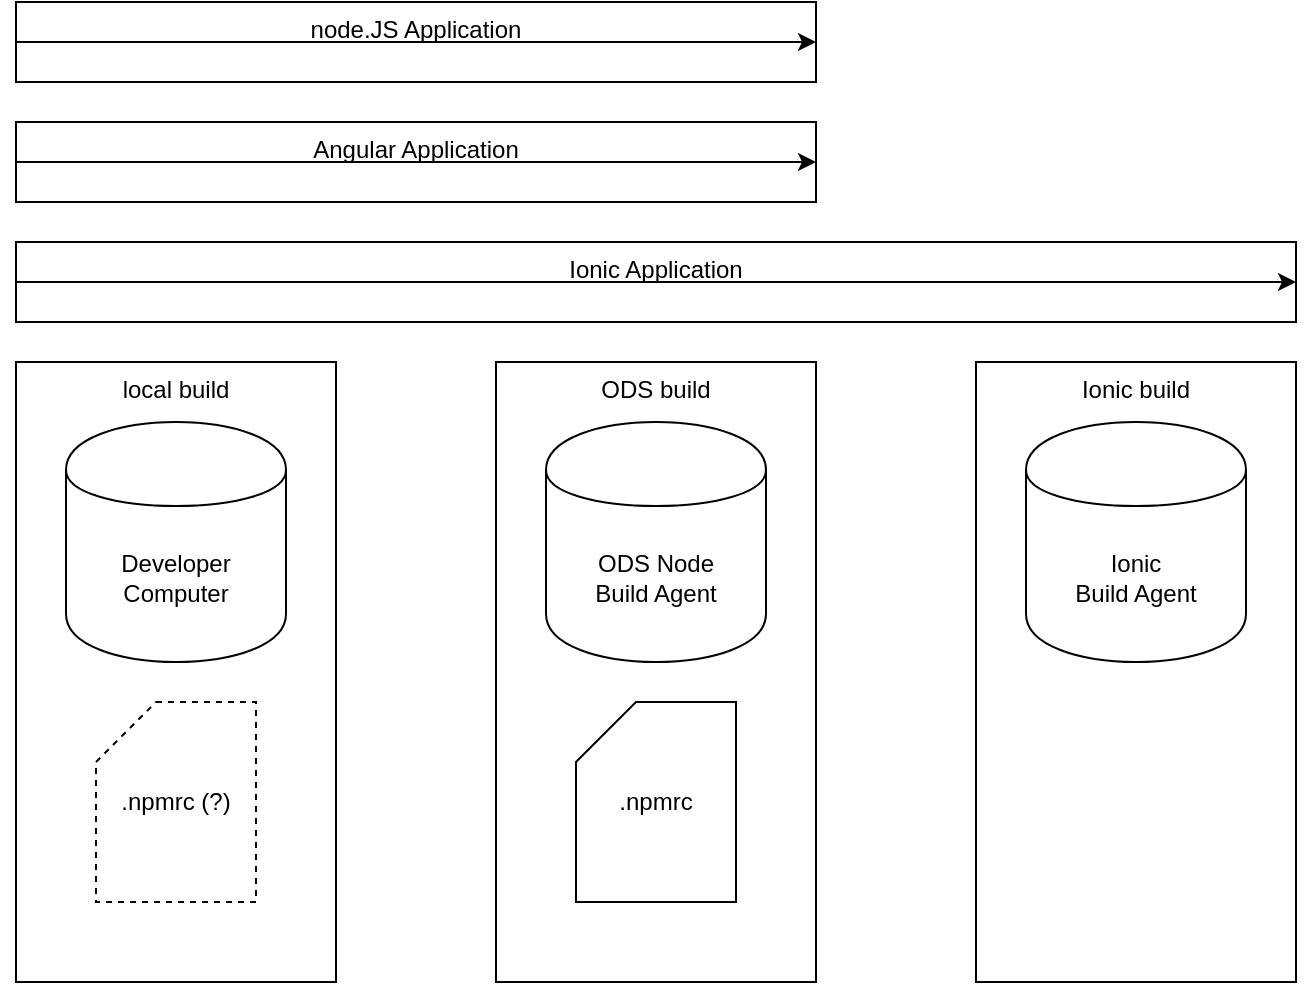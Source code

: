 <mxfile version="13.3.0" type="github">
  <diagram id="seBdj83FbZHJU66lqtSa" name="Page-1">
    <mxGraphModel dx="1151" dy="750" grid="1" gridSize="10" guides="1" tooltips="1" connect="1" arrows="1" fold="1" page="1" pageScale="1" pageWidth="827" pageHeight="1169" math="0" shadow="0">
      <root>
        <mxCell id="0" />
        <mxCell id="1" parent="0" />
        <mxCell id="e3aTmDvOZneHHjMWG58F-1" value="node.JS Application" style="rounded=0;whiteSpace=wrap;html=1;verticalAlign=top;" vertex="1" parent="1">
          <mxGeometry x="80" y="40" width="400" height="40" as="geometry" />
        </mxCell>
        <mxCell id="e3aTmDvOZneHHjMWG58F-2" value="" style="endArrow=classic;html=1;exitX=0;exitY=0.5;exitDx=0;exitDy=0;entryX=1;entryY=0.5;entryDx=0;entryDy=0;" edge="1" parent="1" source="e3aTmDvOZneHHjMWG58F-1" target="e3aTmDvOZneHHjMWG58F-1">
          <mxGeometry width="50" height="50" relative="1" as="geometry">
            <mxPoint x="70" y="70" as="sourcePoint" />
            <mxPoint x="200" y="70" as="targetPoint" />
          </mxGeometry>
        </mxCell>
        <mxCell id="e3aTmDvOZneHHjMWG58F-3" value="" style="group" vertex="1" connectable="0" parent="1">
          <mxGeometry x="80" y="220" width="160" height="310" as="geometry" />
        </mxCell>
        <mxCell id="e3aTmDvOZneHHjMWG58F-4" value="local build" style="rounded=0;whiteSpace=wrap;html=1;verticalAlign=top;" vertex="1" parent="e3aTmDvOZneHHjMWG58F-3">
          <mxGeometry width="160" height="310" as="geometry" />
        </mxCell>
        <mxCell id="e3aTmDvOZneHHjMWG58F-5" value="&lt;div&gt;Developer Computer&lt;/div&gt;" style="shape=cylinder;whiteSpace=wrap;html=1;boundedLbl=1;backgroundOutline=1;" vertex="1" parent="e3aTmDvOZneHHjMWG58F-3">
          <mxGeometry x="25" y="30" width="110" height="120" as="geometry" />
        </mxCell>
        <mxCell id="e3aTmDvOZneHHjMWG58F-6" value=".npmrc (?)" style="shape=card;whiteSpace=wrap;html=1;dashed=1;" vertex="1" parent="e3aTmDvOZneHHjMWG58F-3">
          <mxGeometry x="40" y="170" width="80" height="100" as="geometry" />
        </mxCell>
        <mxCell id="e3aTmDvOZneHHjMWG58F-7" value="" style="group" vertex="1" connectable="0" parent="1">
          <mxGeometry x="320" y="220" width="160" height="310" as="geometry" />
        </mxCell>
        <mxCell id="e3aTmDvOZneHHjMWG58F-8" value="ODS build" style="rounded=0;whiteSpace=wrap;html=1;verticalAlign=top;" vertex="1" parent="e3aTmDvOZneHHjMWG58F-7">
          <mxGeometry width="160" height="310" as="geometry" />
        </mxCell>
        <mxCell id="e3aTmDvOZneHHjMWG58F-9" value="ODS Node&lt;br&gt;Build Agent" style="shape=cylinder;whiteSpace=wrap;html=1;boundedLbl=1;backgroundOutline=1;" vertex="1" parent="e3aTmDvOZneHHjMWG58F-7">
          <mxGeometry x="25" y="30" width="110" height="120" as="geometry" />
        </mxCell>
        <mxCell id="e3aTmDvOZneHHjMWG58F-10" value=".npmrc" style="shape=card;whiteSpace=wrap;html=1;" vertex="1" parent="e3aTmDvOZneHHjMWG58F-7">
          <mxGeometry x="40" y="170" width="80" height="100" as="geometry" />
        </mxCell>
        <mxCell id="e3aTmDvOZneHHjMWG58F-11" value="" style="group" vertex="1" connectable="0" parent="1">
          <mxGeometry x="560" y="220" width="160" height="310" as="geometry" />
        </mxCell>
        <mxCell id="e3aTmDvOZneHHjMWG58F-12" value="Ionic build" style="rounded=0;whiteSpace=wrap;html=1;verticalAlign=top;" vertex="1" parent="e3aTmDvOZneHHjMWG58F-11">
          <mxGeometry width="160" height="310" as="geometry" />
        </mxCell>
        <mxCell id="e3aTmDvOZneHHjMWG58F-13" value="Ionic&lt;br&gt;Build Agent" style="shape=cylinder;whiteSpace=wrap;html=1;boundedLbl=1;backgroundOutline=1;" vertex="1" parent="e3aTmDvOZneHHjMWG58F-11">
          <mxGeometry x="25" y="30" width="110" height="120" as="geometry" />
        </mxCell>
        <mxCell id="e3aTmDvOZneHHjMWG58F-14" value="Angular Application" style="rounded=0;whiteSpace=wrap;html=1;verticalAlign=top;" vertex="1" parent="1">
          <mxGeometry x="80" y="100" width="400" height="40" as="geometry" />
        </mxCell>
        <mxCell id="e3aTmDvOZneHHjMWG58F-15" value="" style="endArrow=classic;html=1;exitX=0;exitY=0.5;exitDx=0;exitDy=0;entryX=1;entryY=0.5;entryDx=0;entryDy=0;" edge="1" parent="1" source="e3aTmDvOZneHHjMWG58F-14" target="e3aTmDvOZneHHjMWG58F-14">
          <mxGeometry width="50" height="50" relative="1" as="geometry">
            <mxPoint x="70" y="130" as="sourcePoint" />
            <mxPoint x="200" y="130" as="targetPoint" />
          </mxGeometry>
        </mxCell>
        <mxCell id="e3aTmDvOZneHHjMWG58F-16" value="Ionic Application" style="rounded=0;whiteSpace=wrap;html=1;verticalAlign=top;" vertex="1" parent="1">
          <mxGeometry x="80" y="160" width="640" height="40" as="geometry" />
        </mxCell>
        <mxCell id="e3aTmDvOZneHHjMWG58F-17" value="" style="endArrow=classic;html=1;exitX=0;exitY=0.5;exitDx=0;exitDy=0;entryX=1;entryY=0.5;entryDx=0;entryDy=0;" edge="1" parent="1" source="e3aTmDvOZneHHjMWG58F-16" target="e3aTmDvOZneHHjMWG58F-16">
          <mxGeometry width="50" height="50" relative="1" as="geometry">
            <mxPoint x="70" y="190" as="sourcePoint" />
            <mxPoint x="200" y="190" as="targetPoint" />
          </mxGeometry>
        </mxCell>
      </root>
    </mxGraphModel>
  </diagram>
</mxfile>
